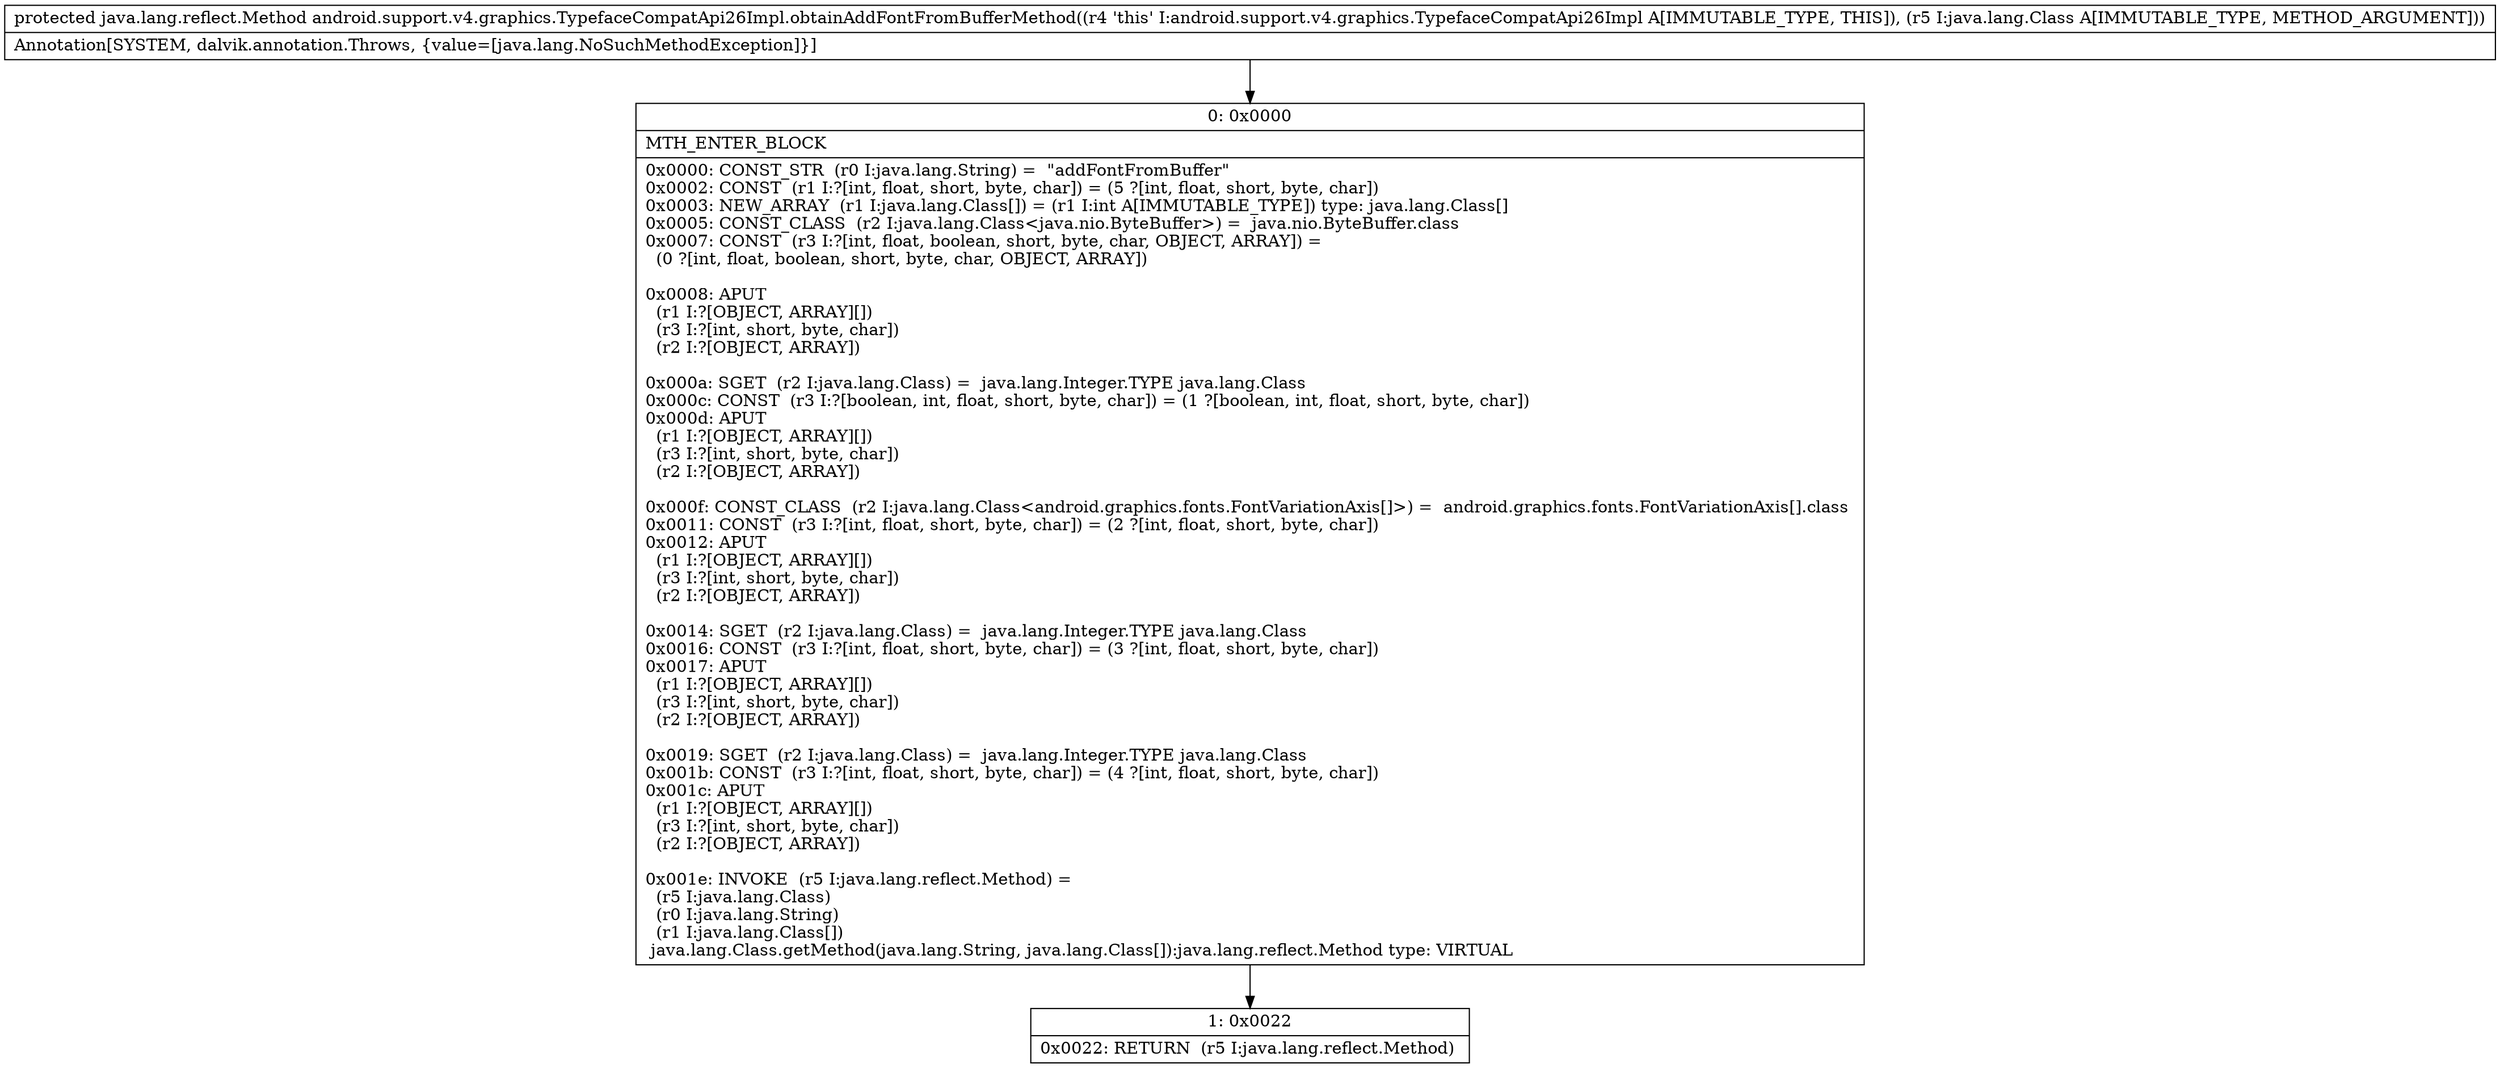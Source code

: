 digraph "CFG forandroid.support.v4.graphics.TypefaceCompatApi26Impl.obtainAddFontFromBufferMethod(Ljava\/lang\/Class;)Ljava\/lang\/reflect\/Method;" {
Node_0 [shape=record,label="{0\:\ 0x0000|MTH_ENTER_BLOCK\l|0x0000: CONST_STR  (r0 I:java.lang.String) =  \"addFontFromBuffer\" \l0x0002: CONST  (r1 I:?[int, float, short, byte, char]) = (5 ?[int, float, short, byte, char]) \l0x0003: NEW_ARRAY  (r1 I:java.lang.Class[]) = (r1 I:int A[IMMUTABLE_TYPE]) type: java.lang.Class[] \l0x0005: CONST_CLASS  (r2 I:java.lang.Class\<java.nio.ByteBuffer\>) =  java.nio.ByteBuffer.class \l0x0007: CONST  (r3 I:?[int, float, boolean, short, byte, char, OBJECT, ARRAY]) = \l  (0 ?[int, float, boolean, short, byte, char, OBJECT, ARRAY])\l \l0x0008: APUT  \l  (r1 I:?[OBJECT, ARRAY][])\l  (r3 I:?[int, short, byte, char])\l  (r2 I:?[OBJECT, ARRAY])\l \l0x000a: SGET  (r2 I:java.lang.Class) =  java.lang.Integer.TYPE java.lang.Class \l0x000c: CONST  (r3 I:?[boolean, int, float, short, byte, char]) = (1 ?[boolean, int, float, short, byte, char]) \l0x000d: APUT  \l  (r1 I:?[OBJECT, ARRAY][])\l  (r3 I:?[int, short, byte, char])\l  (r2 I:?[OBJECT, ARRAY])\l \l0x000f: CONST_CLASS  (r2 I:java.lang.Class\<android.graphics.fonts.FontVariationAxis[]\>) =  android.graphics.fonts.FontVariationAxis[].class \l0x0011: CONST  (r3 I:?[int, float, short, byte, char]) = (2 ?[int, float, short, byte, char]) \l0x0012: APUT  \l  (r1 I:?[OBJECT, ARRAY][])\l  (r3 I:?[int, short, byte, char])\l  (r2 I:?[OBJECT, ARRAY])\l \l0x0014: SGET  (r2 I:java.lang.Class) =  java.lang.Integer.TYPE java.lang.Class \l0x0016: CONST  (r3 I:?[int, float, short, byte, char]) = (3 ?[int, float, short, byte, char]) \l0x0017: APUT  \l  (r1 I:?[OBJECT, ARRAY][])\l  (r3 I:?[int, short, byte, char])\l  (r2 I:?[OBJECT, ARRAY])\l \l0x0019: SGET  (r2 I:java.lang.Class) =  java.lang.Integer.TYPE java.lang.Class \l0x001b: CONST  (r3 I:?[int, float, short, byte, char]) = (4 ?[int, float, short, byte, char]) \l0x001c: APUT  \l  (r1 I:?[OBJECT, ARRAY][])\l  (r3 I:?[int, short, byte, char])\l  (r2 I:?[OBJECT, ARRAY])\l \l0x001e: INVOKE  (r5 I:java.lang.reflect.Method) = \l  (r5 I:java.lang.Class)\l  (r0 I:java.lang.String)\l  (r1 I:java.lang.Class[])\l java.lang.Class.getMethod(java.lang.String, java.lang.Class[]):java.lang.reflect.Method type: VIRTUAL \l}"];
Node_1 [shape=record,label="{1\:\ 0x0022|0x0022: RETURN  (r5 I:java.lang.reflect.Method) \l}"];
MethodNode[shape=record,label="{protected java.lang.reflect.Method android.support.v4.graphics.TypefaceCompatApi26Impl.obtainAddFontFromBufferMethod((r4 'this' I:android.support.v4.graphics.TypefaceCompatApi26Impl A[IMMUTABLE_TYPE, THIS]), (r5 I:java.lang.Class A[IMMUTABLE_TYPE, METHOD_ARGUMENT]))  | Annotation[SYSTEM, dalvik.annotation.Throws, \{value=[java.lang.NoSuchMethodException]\}]\l}"];
MethodNode -> Node_0;
Node_0 -> Node_1;
}

